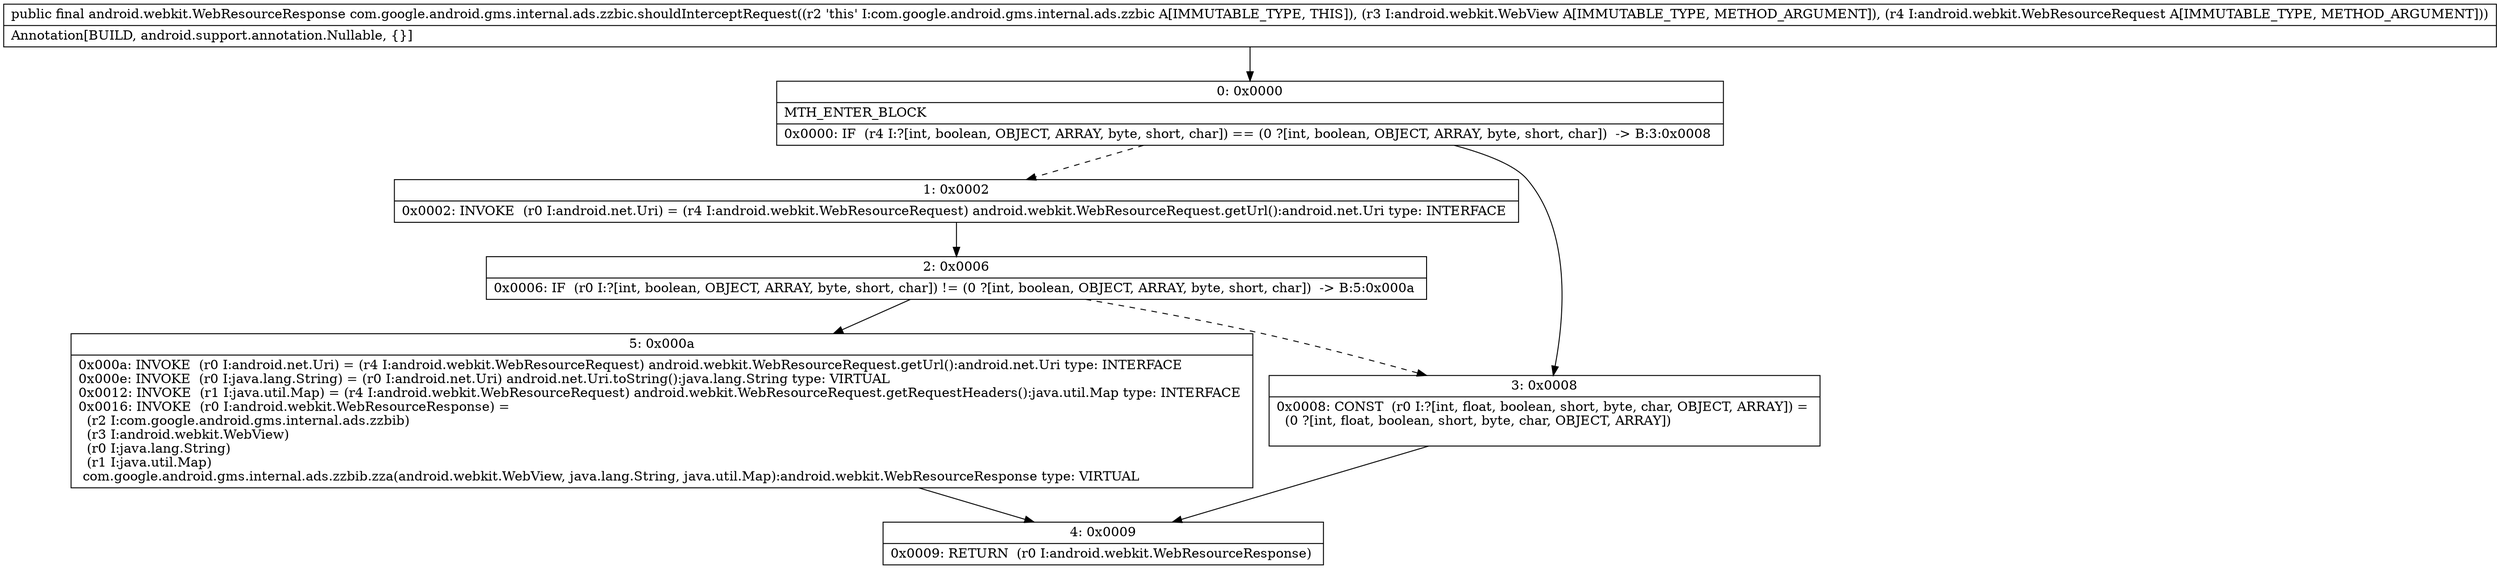digraph "CFG forcom.google.android.gms.internal.ads.zzbic.shouldInterceptRequest(Landroid\/webkit\/WebView;Landroid\/webkit\/WebResourceRequest;)Landroid\/webkit\/WebResourceResponse;" {
Node_0 [shape=record,label="{0\:\ 0x0000|MTH_ENTER_BLOCK\l|0x0000: IF  (r4 I:?[int, boolean, OBJECT, ARRAY, byte, short, char]) == (0 ?[int, boolean, OBJECT, ARRAY, byte, short, char])  \-\> B:3:0x0008 \l}"];
Node_1 [shape=record,label="{1\:\ 0x0002|0x0002: INVOKE  (r0 I:android.net.Uri) = (r4 I:android.webkit.WebResourceRequest) android.webkit.WebResourceRequest.getUrl():android.net.Uri type: INTERFACE \l}"];
Node_2 [shape=record,label="{2\:\ 0x0006|0x0006: IF  (r0 I:?[int, boolean, OBJECT, ARRAY, byte, short, char]) != (0 ?[int, boolean, OBJECT, ARRAY, byte, short, char])  \-\> B:5:0x000a \l}"];
Node_3 [shape=record,label="{3\:\ 0x0008|0x0008: CONST  (r0 I:?[int, float, boolean, short, byte, char, OBJECT, ARRAY]) = \l  (0 ?[int, float, boolean, short, byte, char, OBJECT, ARRAY])\l \l}"];
Node_4 [shape=record,label="{4\:\ 0x0009|0x0009: RETURN  (r0 I:android.webkit.WebResourceResponse) \l}"];
Node_5 [shape=record,label="{5\:\ 0x000a|0x000a: INVOKE  (r0 I:android.net.Uri) = (r4 I:android.webkit.WebResourceRequest) android.webkit.WebResourceRequest.getUrl():android.net.Uri type: INTERFACE \l0x000e: INVOKE  (r0 I:java.lang.String) = (r0 I:android.net.Uri) android.net.Uri.toString():java.lang.String type: VIRTUAL \l0x0012: INVOKE  (r1 I:java.util.Map) = (r4 I:android.webkit.WebResourceRequest) android.webkit.WebResourceRequest.getRequestHeaders():java.util.Map type: INTERFACE \l0x0016: INVOKE  (r0 I:android.webkit.WebResourceResponse) = \l  (r2 I:com.google.android.gms.internal.ads.zzbib)\l  (r3 I:android.webkit.WebView)\l  (r0 I:java.lang.String)\l  (r1 I:java.util.Map)\l com.google.android.gms.internal.ads.zzbib.zza(android.webkit.WebView, java.lang.String, java.util.Map):android.webkit.WebResourceResponse type: VIRTUAL \l}"];
MethodNode[shape=record,label="{public final android.webkit.WebResourceResponse com.google.android.gms.internal.ads.zzbic.shouldInterceptRequest((r2 'this' I:com.google.android.gms.internal.ads.zzbic A[IMMUTABLE_TYPE, THIS]), (r3 I:android.webkit.WebView A[IMMUTABLE_TYPE, METHOD_ARGUMENT]), (r4 I:android.webkit.WebResourceRequest A[IMMUTABLE_TYPE, METHOD_ARGUMENT]))  | Annotation[BUILD, android.support.annotation.Nullable, \{\}]\l}"];
MethodNode -> Node_0;
Node_0 -> Node_1[style=dashed];
Node_0 -> Node_3;
Node_1 -> Node_2;
Node_2 -> Node_3[style=dashed];
Node_2 -> Node_5;
Node_3 -> Node_4;
Node_5 -> Node_4;
}

